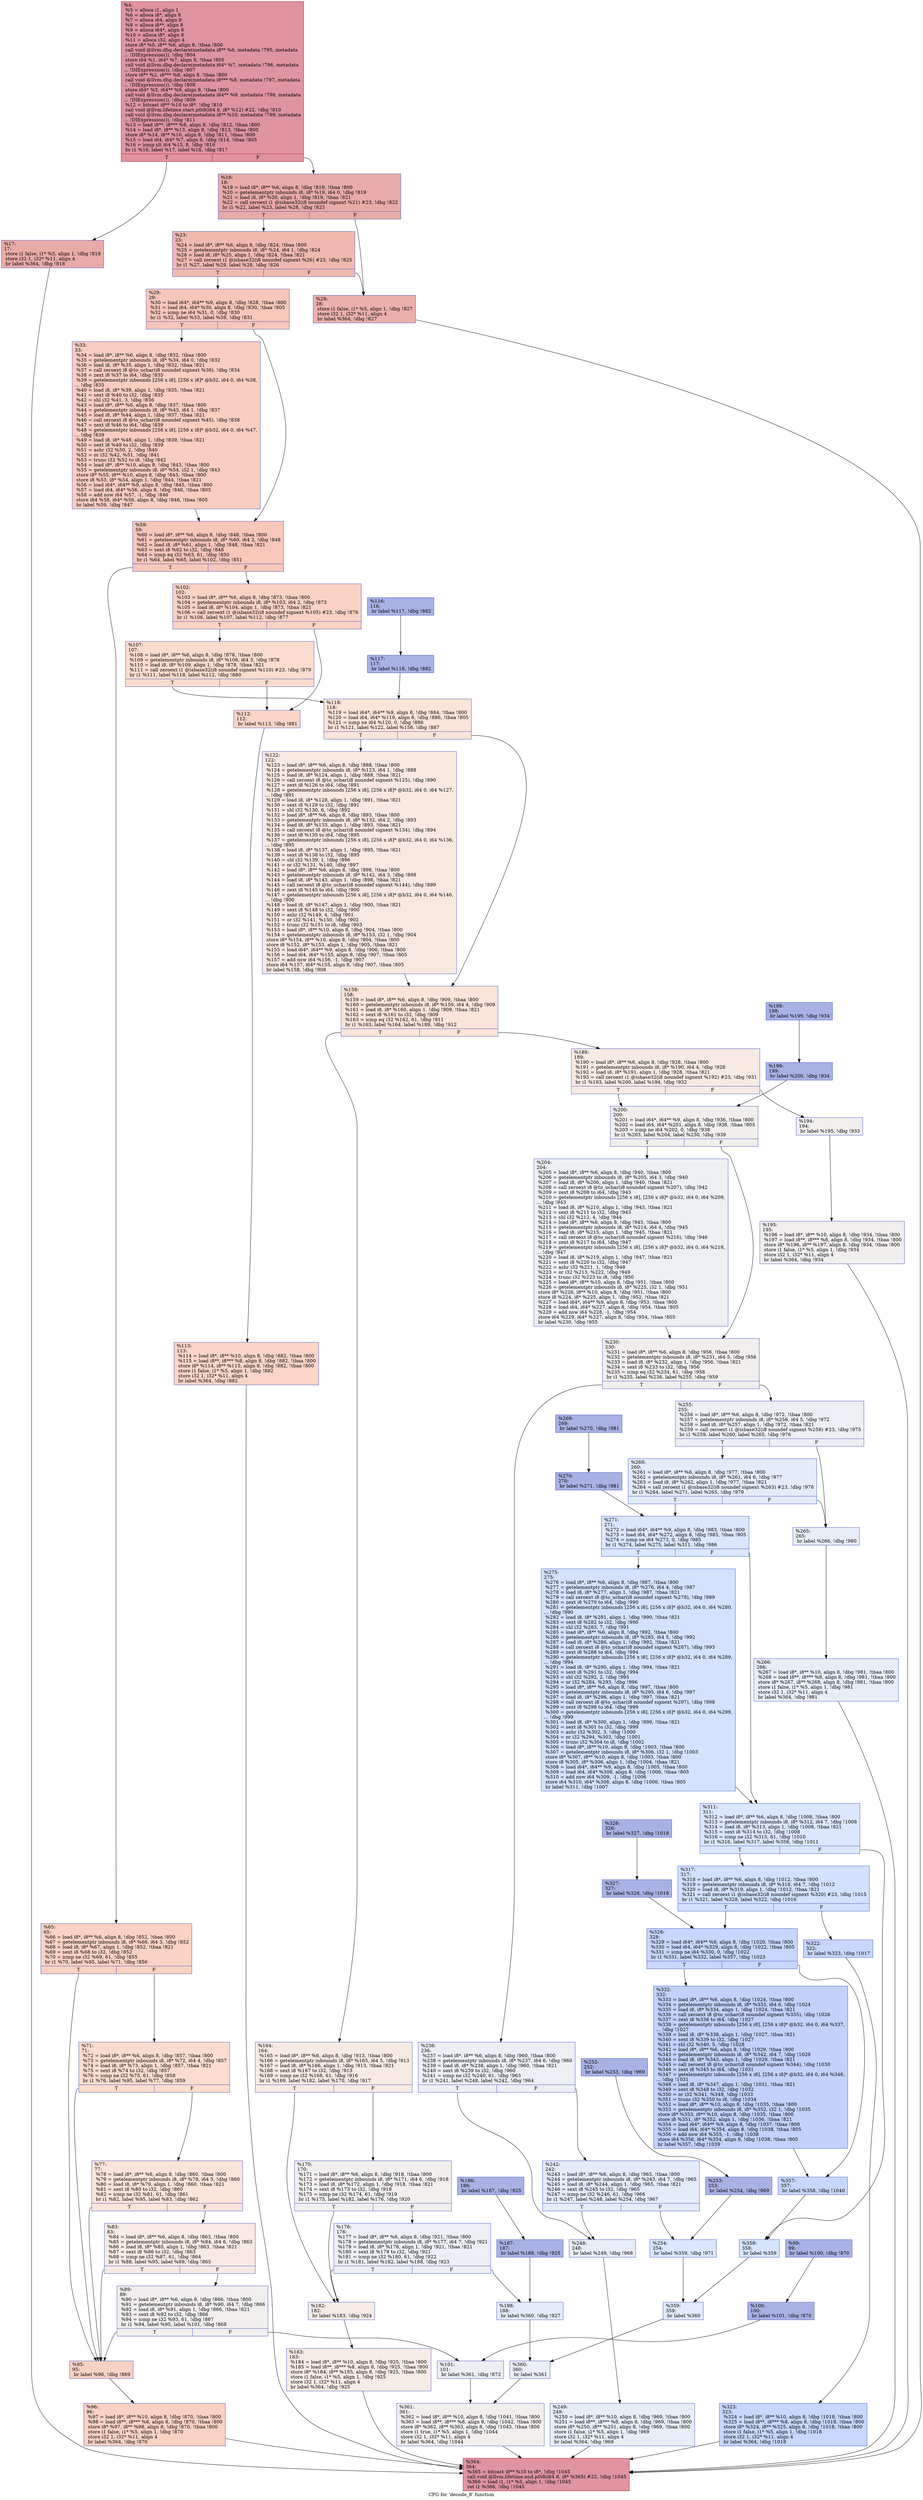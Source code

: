 digraph "CFG for 'decode_8' function" {
	label="CFG for 'decode_8' function";

	Node0xe584f0 [shape=record,color="#b70d28ff", style=filled, fillcolor="#b70d2870",label="{%4:\l  %5 = alloca i1, align 1\l  %6 = alloca i8*, align 8\l  %7 = alloca i64, align 8\l  %8 = alloca i8**, align 8\l  %9 = alloca i64*, align 8\l  %10 = alloca i8*, align 8\l  %11 = alloca i32, align 4\l  store i8* %0, i8** %6, align 8, !tbaa !800\l  call void @llvm.dbg.declare(metadata i8** %6, metadata !795, metadata\l... !DIExpression()), !dbg !804\l  store i64 %1, i64* %7, align 8, !tbaa !805\l  call void @llvm.dbg.declare(metadata i64* %7, metadata !796, metadata\l... !DIExpression()), !dbg !807\l  store i8** %2, i8*** %8, align 8, !tbaa !800\l  call void @llvm.dbg.declare(metadata i8*** %8, metadata !797, metadata\l... !DIExpression()), !dbg !808\l  store i64* %3, i64** %9, align 8, !tbaa !800\l  call void @llvm.dbg.declare(metadata i64** %9, metadata !798, metadata\l... !DIExpression()), !dbg !809\l  %12 = bitcast i8** %10 to i8*, !dbg !810\l  call void @llvm.lifetime.start.p0i8(i64 8, i8* %12) #22, !dbg !810\l  call void @llvm.dbg.declare(metadata i8** %10, metadata !799, metadata\l... !DIExpression()), !dbg !811\l  %13 = load i8**, i8*** %8, align 8, !dbg !812, !tbaa !800\l  %14 = load i8*, i8** %13, align 8, !dbg !813, !tbaa !800\l  store i8* %14, i8** %10, align 8, !dbg !811, !tbaa !800\l  %15 = load i64, i64* %7, align 8, !dbg !814, !tbaa !805\l  %16 = icmp slt i64 %15, 8, !dbg !816\l  br i1 %16, label %17, label %18, !dbg !817\l|{<s0>T|<s1>F}}"];
	Node0xe584f0:s0 -> Node0xe58910;
	Node0xe584f0:s1 -> Node0xe58960;
	Node0xe58910 [shape=record,color="#3d50c3ff", style=filled, fillcolor="#cc403a70",label="{%17:\l17:                                               \l  store i1 false, i1* %5, align 1, !dbg !818\l  store i32 1, i32* %11, align 4\l  br label %364, !dbg !818\l}"];
	Node0xe58910 -> Node0xe59ef0;
	Node0xe58960 [shape=record,color="#3d50c3ff", style=filled, fillcolor="#cc403a70",label="{%18:\l18:                                               \l  %19 = load i8*, i8** %6, align 8, !dbg !819, !tbaa !800\l  %20 = getelementptr inbounds i8, i8* %19, i64 0, !dbg !819\l  %21 = load i8, i8* %20, align 1, !dbg !819, !tbaa !821\l  %22 = call zeroext i1 @isbase32(i8 noundef signext %21) #23, !dbg !822\l  br i1 %22, label %23, label %28, !dbg !823\l|{<s0>T|<s1>F}}"];
	Node0xe58960:s0 -> Node0xe589b0;
	Node0xe58960:s1 -> Node0xe58a00;
	Node0xe589b0 [shape=record,color="#3d50c3ff", style=filled, fillcolor="#de614d70",label="{%23:\l23:                                               \l  %24 = load i8*, i8** %6, align 8, !dbg !824, !tbaa !800\l  %25 = getelementptr inbounds i8, i8* %24, i64 1, !dbg !824\l  %26 = load i8, i8* %25, align 1, !dbg !824, !tbaa !821\l  %27 = call zeroext i1 @isbase32(i8 noundef signext %26) #23, !dbg !825\l  br i1 %27, label %29, label %28, !dbg !826\l|{<s0>T|<s1>F}}"];
	Node0xe589b0:s0 -> Node0xe58a50;
	Node0xe589b0:s1 -> Node0xe58a00;
	Node0xe58a00 [shape=record,color="#3d50c3ff", style=filled, fillcolor="#d24b4070",label="{%28:\l28:                                               \l  store i1 false, i1* %5, align 1, !dbg !827\l  store i32 1, i32* %11, align 4\l  br label %364, !dbg !827\l}"];
	Node0xe58a00 -> Node0xe59ef0;
	Node0xe58a50 [shape=record,color="#3d50c3ff", style=filled, fillcolor="#ec7f6370",label="{%29:\l29:                                               \l  %30 = load i64*, i64** %9, align 8, !dbg !828, !tbaa !800\l  %31 = load i64, i64* %30, align 8, !dbg !830, !tbaa !805\l  %32 = icmp ne i64 %31, 0, !dbg !830\l  br i1 %32, label %33, label %59, !dbg !831\l|{<s0>T|<s1>F}}"];
	Node0xe58a50:s0 -> Node0xe58aa0;
	Node0xe58a50:s1 -> Node0xe58af0;
	Node0xe58aa0 [shape=record,color="#3d50c3ff", style=filled, fillcolor="#f2907270",label="{%33:\l33:                                               \l  %34 = load i8*, i8** %6, align 8, !dbg !832, !tbaa !800\l  %35 = getelementptr inbounds i8, i8* %34, i64 0, !dbg !832\l  %36 = load i8, i8* %35, align 1, !dbg !832, !tbaa !821\l  %37 = call zeroext i8 @to_uchar(i8 noundef signext %36), !dbg !834\l  %38 = zext i8 %37 to i64, !dbg !835\l  %39 = getelementptr inbounds [256 x i8], [256 x i8]* @b32, i64 0, i64 %38,\l... !dbg !835\l  %40 = load i8, i8* %39, align 1, !dbg !835, !tbaa !821\l  %41 = sext i8 %40 to i32, !dbg !835\l  %42 = shl i32 %41, 3, !dbg !836\l  %43 = load i8*, i8** %6, align 8, !dbg !837, !tbaa !800\l  %44 = getelementptr inbounds i8, i8* %43, i64 1, !dbg !837\l  %45 = load i8, i8* %44, align 1, !dbg !837, !tbaa !821\l  %46 = call zeroext i8 @to_uchar(i8 noundef signext %45), !dbg !838\l  %47 = zext i8 %46 to i64, !dbg !839\l  %48 = getelementptr inbounds [256 x i8], [256 x i8]* @b32, i64 0, i64 %47,\l... !dbg !839\l  %49 = load i8, i8* %48, align 1, !dbg !839, !tbaa !821\l  %50 = sext i8 %49 to i32, !dbg !839\l  %51 = ashr i32 %50, 2, !dbg !840\l  %52 = or i32 %42, %51, !dbg !841\l  %53 = trunc i32 %52 to i8, !dbg !842\l  %54 = load i8*, i8** %10, align 8, !dbg !843, !tbaa !800\l  %55 = getelementptr inbounds i8, i8* %54, i32 1, !dbg !843\l  store i8* %55, i8** %10, align 8, !dbg !843, !tbaa !800\l  store i8 %53, i8* %54, align 1, !dbg !844, !tbaa !821\l  %56 = load i64*, i64** %9, align 8, !dbg !845, !tbaa !800\l  %57 = load i64, i64* %56, align 8, !dbg !846, !tbaa !805\l  %58 = add nsw i64 %57, -1, !dbg !846\l  store i64 %58, i64* %56, align 8, !dbg !846, !tbaa !805\l  br label %59, !dbg !847\l}"];
	Node0xe58aa0 -> Node0xe58af0;
	Node0xe58af0 [shape=record,color="#3d50c3ff", style=filled, fillcolor="#ec7f6370",label="{%59:\l59:                                               \l  %60 = load i8*, i8** %6, align 8, !dbg !848, !tbaa !800\l  %61 = getelementptr inbounds i8, i8* %60, i64 2, !dbg !848\l  %62 = load i8, i8* %61, align 1, !dbg !848, !tbaa !821\l  %63 = sext i8 %62 to i32, !dbg !848\l  %64 = icmp eq i32 %63, 61, !dbg !850\l  br i1 %64, label %65, label %102, !dbg !851\l|{<s0>T|<s1>F}}"];
	Node0xe58af0:s0 -> Node0xe58b40;
	Node0xe58af0:s1 -> Node0xe58e60;
	Node0xe58b40 [shape=record,color="#3d50c3ff", style=filled, fillcolor="#f4987a70",label="{%65:\l65:                                               \l  %66 = load i8*, i8** %6, align 8, !dbg !852, !tbaa !800\l  %67 = getelementptr inbounds i8, i8* %66, i64 3, !dbg !852\l  %68 = load i8, i8* %67, align 1, !dbg !852, !tbaa !821\l  %69 = sext i8 %68 to i32, !dbg !852\l  %70 = icmp ne i32 %69, 61, !dbg !855\l  br i1 %70, label %95, label %71, !dbg !856\l|{<s0>T|<s1>F}}"];
	Node0xe58b40:s0 -> Node0xe58cd0;
	Node0xe58b40:s1 -> Node0xe58b90;
	Node0xe58b90 [shape=record,color="#3d50c3ff", style=filled, fillcolor="#f7af9170",label="{%71:\l71:                                               \l  %72 = load i8*, i8** %6, align 8, !dbg !857, !tbaa !800\l  %73 = getelementptr inbounds i8, i8* %72, i64 4, !dbg !857\l  %74 = load i8, i8* %73, align 1, !dbg !857, !tbaa !821\l  %75 = sext i8 %74 to i32, !dbg !857\l  %76 = icmp ne i32 %75, 61, !dbg !858\l  br i1 %76, label %95, label %77, !dbg !859\l|{<s0>T|<s1>F}}"];
	Node0xe58b90:s0 -> Node0xe58cd0;
	Node0xe58b90:s1 -> Node0xe58be0;
	Node0xe58be0 [shape=record,color="#3d50c3ff", style=filled, fillcolor="#f5c1a970",label="{%77:\l77:                                               \l  %78 = load i8*, i8** %6, align 8, !dbg !860, !tbaa !800\l  %79 = getelementptr inbounds i8, i8* %78, i64 5, !dbg !860\l  %80 = load i8, i8* %79, align 1, !dbg !860, !tbaa !821\l  %81 = sext i8 %80 to i32, !dbg !860\l  %82 = icmp ne i32 %81, 61, !dbg !861\l  br i1 %82, label %95, label %83, !dbg !862\l|{<s0>T|<s1>F}}"];
	Node0xe58be0:s0 -> Node0xe58cd0;
	Node0xe58be0:s1 -> Node0xe58c30;
	Node0xe58c30 [shape=record,color="#3d50c3ff", style=filled, fillcolor="#eed0c070",label="{%83:\l83:                                               \l  %84 = load i8*, i8** %6, align 8, !dbg !863, !tbaa !800\l  %85 = getelementptr inbounds i8, i8* %84, i64 6, !dbg !863\l  %86 = load i8, i8* %85, align 1, !dbg !863, !tbaa !821\l  %87 = sext i8 %86 to i32, !dbg !863\l  %88 = icmp ne i32 %87, 61, !dbg !864\l  br i1 %88, label %95, label %89, !dbg !865\l|{<s0>T|<s1>F}}"];
	Node0xe58c30:s0 -> Node0xe58cd0;
	Node0xe58c30:s1 -> Node0xe58c80;
	Node0xe58c80 [shape=record,color="#3d50c3ff", style=filled, fillcolor="#e0dbd870",label="{%89:\l89:                                               \l  %90 = load i8*, i8** %6, align 8, !dbg !866, !tbaa !800\l  %91 = getelementptr inbounds i8, i8* %90, i64 7, !dbg !866\l  %92 = load i8, i8* %91, align 1, !dbg !866, !tbaa !821\l  %93 = sext i8 %92 to i32, !dbg !866\l  %94 = icmp ne i32 %93, 61, !dbg !867\l  br i1 %94, label %95, label %101, !dbg !868\l|{<s0>T|<s1>F}}"];
	Node0xe58c80:s0 -> Node0xe58cd0;
	Node0xe58c80:s1 -> Node0xe58e10;
	Node0xe58cd0 [shape=record,color="#3d50c3ff", style=filled, fillcolor="#f4987a70",label="{%95:\l95:                                               \l  br label %96, !dbg !869\l}"];
	Node0xe58cd0 -> Node0xe58d20;
	Node0xe58d20 [shape=record,color="#3d50c3ff", style=filled, fillcolor="#f4987a70",label="{%96:\l96:                                               \l  %97 = load i8*, i8** %10, align 8, !dbg !870, !tbaa !800\l  %98 = load i8**, i8*** %8, align 8, !dbg !870, !tbaa !800\l  store i8* %97, i8** %98, align 8, !dbg !870, !tbaa !800\l  store i1 false, i1* %5, align 1, !dbg !870\l  store i32 1, i32* %11, align 4\l  br label %364, !dbg !870\l}"];
	Node0xe58d20 -> Node0xe59ef0;
	Node0xe58d70 [shape=record,color="#3d50c3ff", style=filled, fillcolor="#3d50c370",label="{%99:\l99:                                               \l  br label %100, !dbg !870\l}"];
	Node0xe58d70 -> Node0xe58dc0;
	Node0xe58dc0 [shape=record,color="#3d50c3ff", style=filled, fillcolor="#3d50c370",label="{%100:\l100:                                              \l  br label %101, !dbg !870\l}"];
	Node0xe58dc0 -> Node0xe58e10;
	Node0xe58e10 [shape=record,color="#3d50c3ff", style=filled, fillcolor="#d4dbe670",label="{%101:\l101:                                              \l  br label %361, !dbg !872\l}"];
	Node0xe58e10 -> Node0xe59ea0;
	Node0xe58e60 [shape=record,color="#3d50c3ff", style=filled, fillcolor="#f4987a70",label="{%102:\l102:                                              \l  %103 = load i8*, i8** %6, align 8, !dbg !873, !tbaa !800\l  %104 = getelementptr inbounds i8, i8* %103, i64 2, !dbg !873\l  %105 = load i8, i8* %104, align 1, !dbg !873, !tbaa !821\l  %106 = call zeroext i1 @isbase32(i8 noundef signext %105) #23, !dbg !876\l  br i1 %106, label %107, label %112, !dbg !877\l|{<s0>T|<s1>F}}"];
	Node0xe58e60:s0 -> Node0xe58eb0;
	Node0xe58e60:s1 -> Node0xe58f00;
	Node0xe58eb0 [shape=record,color="#3d50c3ff", style=filled, fillcolor="#f7af9170",label="{%107:\l107:                                              \l  %108 = load i8*, i8** %6, align 8, !dbg !878, !tbaa !800\l  %109 = getelementptr inbounds i8, i8* %108, i64 3, !dbg !878\l  %110 = load i8, i8* %109, align 1, !dbg !878, !tbaa !821\l  %111 = call zeroext i1 @isbase32(i8 noundef signext %110) #23, !dbg !879\l  br i1 %111, label %118, label %112, !dbg !880\l|{<s0>T|<s1>F}}"];
	Node0xe58eb0:s0 -> Node0xe59040;
	Node0xe58eb0:s1 -> Node0xe58f00;
	Node0xe58f00 [shape=record,color="#3d50c3ff", style=filled, fillcolor="#f5a08170",label="{%112:\l112:                                              \l  br label %113, !dbg !881\l}"];
	Node0xe58f00 -> Node0xe58f50;
	Node0xe58f50 [shape=record,color="#3d50c3ff", style=filled, fillcolor="#f5a08170",label="{%113:\l113:                                              \l  %114 = load i8*, i8** %10, align 8, !dbg !882, !tbaa !800\l  %115 = load i8**, i8*** %8, align 8, !dbg !882, !tbaa !800\l  store i8* %114, i8** %115, align 8, !dbg !882, !tbaa !800\l  store i1 false, i1* %5, align 1, !dbg !882\l  store i32 1, i32* %11, align 4\l  br label %364, !dbg !882\l}"];
	Node0xe58f50 -> Node0xe59ef0;
	Node0xe58fa0 [shape=record,color="#3d50c3ff", style=filled, fillcolor="#3d50c370",label="{%116:\l116:                                              \l  br label %117, !dbg !882\l}"];
	Node0xe58fa0 -> Node0xe58ff0;
	Node0xe58ff0 [shape=record,color="#3d50c3ff", style=filled, fillcolor="#3d50c370",label="{%117:\l117:                                              \l  br label %118, !dbg !882\l}"];
	Node0xe58ff0 -> Node0xe59040;
	Node0xe59040 [shape=record,color="#3d50c3ff", style=filled, fillcolor="#f5c1a970",label="{%118:\l118:                                              \l  %119 = load i64*, i64** %9, align 8, !dbg !884, !tbaa !800\l  %120 = load i64, i64* %119, align 8, !dbg !886, !tbaa !805\l  %121 = icmp ne i64 %120, 0, !dbg !886\l  br i1 %121, label %122, label %158, !dbg !887\l|{<s0>T|<s1>F}}"];
	Node0xe59040:s0 -> Node0xe59090;
	Node0xe59040:s1 -> Node0xe590e0;
	Node0xe59090 [shape=record,color="#3d50c3ff", style=filled, fillcolor="#f1ccb870",label="{%122:\l122:                                              \l  %123 = load i8*, i8** %6, align 8, !dbg !888, !tbaa !800\l  %124 = getelementptr inbounds i8, i8* %123, i64 1, !dbg !888\l  %125 = load i8, i8* %124, align 1, !dbg !888, !tbaa !821\l  %126 = call zeroext i8 @to_uchar(i8 noundef signext %125), !dbg !890\l  %127 = zext i8 %126 to i64, !dbg !891\l  %128 = getelementptr inbounds [256 x i8], [256 x i8]* @b32, i64 0, i64 %127,\l... !dbg !891\l  %129 = load i8, i8* %128, align 1, !dbg !891, !tbaa !821\l  %130 = sext i8 %129 to i32, !dbg !891\l  %131 = shl i32 %130, 6, !dbg !892\l  %132 = load i8*, i8** %6, align 8, !dbg !893, !tbaa !800\l  %133 = getelementptr inbounds i8, i8* %132, i64 2, !dbg !893\l  %134 = load i8, i8* %133, align 1, !dbg !893, !tbaa !821\l  %135 = call zeroext i8 @to_uchar(i8 noundef signext %134), !dbg !894\l  %136 = zext i8 %135 to i64, !dbg !895\l  %137 = getelementptr inbounds [256 x i8], [256 x i8]* @b32, i64 0, i64 %136,\l... !dbg !895\l  %138 = load i8, i8* %137, align 1, !dbg !895, !tbaa !821\l  %139 = sext i8 %138 to i32, !dbg !895\l  %140 = shl i32 %139, 1, !dbg !896\l  %141 = or i32 %131, %140, !dbg !897\l  %142 = load i8*, i8** %6, align 8, !dbg !898, !tbaa !800\l  %143 = getelementptr inbounds i8, i8* %142, i64 3, !dbg !898\l  %144 = load i8, i8* %143, align 1, !dbg !898, !tbaa !821\l  %145 = call zeroext i8 @to_uchar(i8 noundef signext %144), !dbg !899\l  %146 = zext i8 %145 to i64, !dbg !900\l  %147 = getelementptr inbounds [256 x i8], [256 x i8]* @b32, i64 0, i64 %146,\l... !dbg !900\l  %148 = load i8, i8* %147, align 1, !dbg !900, !tbaa !821\l  %149 = sext i8 %148 to i32, !dbg !900\l  %150 = ashr i32 %149, 4, !dbg !901\l  %151 = or i32 %141, %150, !dbg !902\l  %152 = trunc i32 %151 to i8, !dbg !903\l  %153 = load i8*, i8** %10, align 8, !dbg !904, !tbaa !800\l  %154 = getelementptr inbounds i8, i8* %153, i32 1, !dbg !904\l  store i8* %154, i8** %10, align 8, !dbg !904, !tbaa !800\l  store i8 %152, i8* %153, align 1, !dbg !905, !tbaa !821\l  %155 = load i64*, i64** %9, align 8, !dbg !906, !tbaa !800\l  %156 = load i64, i64* %155, align 8, !dbg !907, !tbaa !805\l  %157 = add nsw i64 %156, -1, !dbg !907\l  store i64 %157, i64* %155, align 8, !dbg !907, !tbaa !805\l  br label %158, !dbg !908\l}"];
	Node0xe59090 -> Node0xe590e0;
	Node0xe590e0 [shape=record,color="#3d50c3ff", style=filled, fillcolor="#f5c1a970",label="{%158:\l158:                                              \l  %159 = load i8*, i8** %6, align 8, !dbg !909, !tbaa !800\l  %160 = getelementptr inbounds i8, i8* %159, i64 4, !dbg !909\l  %161 = load i8, i8* %160, align 1, !dbg !909, !tbaa !821\l  %162 = sext i8 %161 to i32, !dbg !909\l  %163 = icmp eq i32 %162, 61, !dbg !911\l  br i1 %163, label %164, label %189, !dbg !912\l|{<s0>T|<s1>F}}"];
	Node0xe590e0:s0 -> Node0xe59130;
	Node0xe590e0:s1 -> Node0xe593b0;
	Node0xe59130 [shape=record,color="#3d50c3ff", style=filled, fillcolor="#eed0c070",label="{%164:\l164:                                              \l  %165 = load i8*, i8** %6, align 8, !dbg !913, !tbaa !800\l  %166 = getelementptr inbounds i8, i8* %165, i64 5, !dbg !913\l  %167 = load i8, i8* %166, align 1, !dbg !913, !tbaa !821\l  %168 = sext i8 %167 to i32, !dbg !913\l  %169 = icmp ne i32 %168, 61, !dbg !916\l  br i1 %169, label %182, label %170, !dbg !917\l|{<s0>T|<s1>F}}"];
	Node0xe59130:s0 -> Node0xe59220;
	Node0xe59130:s1 -> Node0xe59180;
	Node0xe59180 [shape=record,color="#3d50c3ff", style=filled, fillcolor="#e0dbd870",label="{%170:\l170:                                              \l  %171 = load i8*, i8** %6, align 8, !dbg !918, !tbaa !800\l  %172 = getelementptr inbounds i8, i8* %171, i64 6, !dbg !918\l  %173 = load i8, i8* %172, align 1, !dbg !918, !tbaa !821\l  %174 = sext i8 %173 to i32, !dbg !918\l  %175 = icmp ne i32 %174, 61, !dbg !919\l  br i1 %175, label %182, label %176, !dbg !920\l|{<s0>T|<s1>F}}"];
	Node0xe59180:s0 -> Node0xe59220;
	Node0xe59180:s1 -> Node0xe591d0;
	Node0xe591d0 [shape=record,color="#3d50c3ff", style=filled, fillcolor="#d4dbe670",label="{%176:\l176:                                              \l  %177 = load i8*, i8** %6, align 8, !dbg !921, !tbaa !800\l  %178 = getelementptr inbounds i8, i8* %177, i64 7, !dbg !921\l  %179 = load i8, i8* %178, align 1, !dbg !921, !tbaa !821\l  %180 = sext i8 %179 to i32, !dbg !921\l  %181 = icmp ne i32 %180, 61, !dbg !922\l  br i1 %181, label %182, label %188, !dbg !923\l|{<s0>T|<s1>F}}"];
	Node0xe591d0:s0 -> Node0xe59220;
	Node0xe591d0:s1 -> Node0xe59360;
	Node0xe59220 [shape=record,color="#3d50c3ff", style=filled, fillcolor="#ecd3c570",label="{%182:\l182:                                              \l  br label %183, !dbg !924\l}"];
	Node0xe59220 -> Node0xe59270;
	Node0xe59270 [shape=record,color="#3d50c3ff", style=filled, fillcolor="#ecd3c570",label="{%183:\l183:                                              \l  %184 = load i8*, i8** %10, align 8, !dbg !925, !tbaa !800\l  %185 = load i8**, i8*** %8, align 8, !dbg !925, !tbaa !800\l  store i8* %184, i8** %185, align 8, !dbg !925, !tbaa !800\l  store i1 false, i1* %5, align 1, !dbg !925\l  store i32 1, i32* %11, align 4\l  br label %364, !dbg !925\l}"];
	Node0xe59270 -> Node0xe59ef0;
	Node0xe592c0 [shape=record,color="#3d50c3ff", style=filled, fillcolor="#3d50c370",label="{%186:\l186:                                              \l  br label %187, !dbg !925\l}"];
	Node0xe592c0 -> Node0xe59310;
	Node0xe59310 [shape=record,color="#3d50c3ff", style=filled, fillcolor="#3d50c370",label="{%187:\l187:                                              \l  br label %188, !dbg !925\l}"];
	Node0xe59310 -> Node0xe59360;
	Node0xe59360 [shape=record,color="#3d50c3ff", style=filled, fillcolor="#c1d4f470",label="{%188:\l188:                                              \l  br label %360, !dbg !927\l}"];
	Node0xe59360 -> Node0xe59e50;
	Node0xe593b0 [shape=record,color="#3d50c3ff", style=filled, fillcolor="#eed0c070",label="{%189:\l189:                                              \l  %190 = load i8*, i8** %6, align 8, !dbg !928, !tbaa !800\l  %191 = getelementptr inbounds i8, i8* %190, i64 4, !dbg !928\l  %192 = load i8, i8* %191, align 1, !dbg !928, !tbaa !821\l  %193 = call zeroext i1 @isbase32(i8 noundef signext %192) #23, !dbg !931\l  br i1 %193, label %200, label %194, !dbg !932\l|{<s0>T|<s1>F}}"];
	Node0xe593b0:s0 -> Node0xe59540;
	Node0xe593b0:s1 -> Node0xe59400;
	Node0xe59400 [shape=record,color="#3d50c3ff", style=filled, fillcolor="#e0dbd870",label="{%194:\l194:                                              \l  br label %195, !dbg !933\l}"];
	Node0xe59400 -> Node0xe59450;
	Node0xe59450 [shape=record,color="#3d50c3ff", style=filled, fillcolor="#e0dbd870",label="{%195:\l195:                                              \l  %196 = load i8*, i8** %10, align 8, !dbg !934, !tbaa !800\l  %197 = load i8**, i8*** %8, align 8, !dbg !934, !tbaa !800\l  store i8* %196, i8** %197, align 8, !dbg !934, !tbaa !800\l  store i1 false, i1* %5, align 1, !dbg !934\l  store i32 1, i32* %11, align 4\l  br label %364, !dbg !934\l}"];
	Node0xe59450 -> Node0xe59ef0;
	Node0xe594a0 [shape=record,color="#3d50c3ff", style=filled, fillcolor="#3d50c370",label="{%198:\l198:                                              \l  br label %199, !dbg !934\l}"];
	Node0xe594a0 -> Node0xe594f0;
	Node0xe594f0 [shape=record,color="#3d50c3ff", style=filled, fillcolor="#3d50c370",label="{%199:\l199:                                              \l  br label %200, !dbg !934\l}"];
	Node0xe594f0 -> Node0xe59540;
	Node0xe59540 [shape=record,color="#3d50c3ff", style=filled, fillcolor="#e0dbd870",label="{%200:\l200:                                              \l  %201 = load i64*, i64** %9, align 8, !dbg !936, !tbaa !800\l  %202 = load i64, i64* %201, align 8, !dbg !938, !tbaa !805\l  %203 = icmp ne i64 %202, 0, !dbg !938\l  br i1 %203, label %204, label %230, !dbg !939\l|{<s0>T|<s1>F}}"];
	Node0xe59540:s0 -> Node0xe59590;
	Node0xe59540:s1 -> Node0xe595e0;
	Node0xe59590 [shape=record,color="#3d50c3ff", style=filled, fillcolor="#d6dce470",label="{%204:\l204:                                              \l  %205 = load i8*, i8** %6, align 8, !dbg !940, !tbaa !800\l  %206 = getelementptr inbounds i8, i8* %205, i64 3, !dbg !940\l  %207 = load i8, i8* %206, align 1, !dbg !940, !tbaa !821\l  %208 = call zeroext i8 @to_uchar(i8 noundef signext %207), !dbg !942\l  %209 = zext i8 %208 to i64, !dbg !943\l  %210 = getelementptr inbounds [256 x i8], [256 x i8]* @b32, i64 0, i64 %209,\l... !dbg !943\l  %211 = load i8, i8* %210, align 1, !dbg !943, !tbaa !821\l  %212 = sext i8 %211 to i32, !dbg !943\l  %213 = shl i32 %212, 4, !dbg !944\l  %214 = load i8*, i8** %6, align 8, !dbg !945, !tbaa !800\l  %215 = getelementptr inbounds i8, i8* %214, i64 4, !dbg !945\l  %216 = load i8, i8* %215, align 1, !dbg !945, !tbaa !821\l  %217 = call zeroext i8 @to_uchar(i8 noundef signext %216), !dbg !946\l  %218 = zext i8 %217 to i64, !dbg !947\l  %219 = getelementptr inbounds [256 x i8], [256 x i8]* @b32, i64 0, i64 %218,\l... !dbg !947\l  %220 = load i8, i8* %219, align 1, !dbg !947, !tbaa !821\l  %221 = sext i8 %220 to i32, !dbg !947\l  %222 = ashr i32 %221, 1, !dbg !948\l  %223 = or i32 %213, %222, !dbg !949\l  %224 = trunc i32 %223 to i8, !dbg !950\l  %225 = load i8*, i8** %10, align 8, !dbg !951, !tbaa !800\l  %226 = getelementptr inbounds i8, i8* %225, i32 1, !dbg !951\l  store i8* %226, i8** %10, align 8, !dbg !951, !tbaa !800\l  store i8 %224, i8* %225, align 1, !dbg !952, !tbaa !821\l  %227 = load i64*, i64** %9, align 8, !dbg !953, !tbaa !800\l  %228 = load i64, i64* %227, align 8, !dbg !954, !tbaa !805\l  %229 = add nsw i64 %228, -1, !dbg !954\l  store i64 %229, i64* %227, align 8, !dbg !954, !tbaa !805\l  br label %230, !dbg !955\l}"];
	Node0xe59590 -> Node0xe595e0;
	Node0xe595e0 [shape=record,color="#3d50c3ff", style=filled, fillcolor="#e0dbd870",label="{%230:\l230:                                              \l  %231 = load i8*, i8** %6, align 8, !dbg !956, !tbaa !800\l  %232 = getelementptr inbounds i8, i8* %231, i64 5, !dbg !956\l  %233 = load i8, i8* %232, align 1, !dbg !956, !tbaa !821\l  %234 = sext i8 %233 to i32, !dbg !956\l  %235 = icmp eq i32 %234, 61, !dbg !958\l  br i1 %235, label %236, label %255, !dbg !959\l|{<s0>T|<s1>F}}"];
	Node0xe595e0:s0 -> Node0xe59630;
	Node0xe595e0:s1 -> Node0xe59860;
	Node0xe59630 [shape=record,color="#3d50c3ff", style=filled, fillcolor="#d4dbe670",label="{%236:\l236:                                              \l  %237 = load i8*, i8** %6, align 8, !dbg !960, !tbaa !800\l  %238 = getelementptr inbounds i8, i8* %237, i64 6, !dbg !960\l  %239 = load i8, i8* %238, align 1, !dbg !960, !tbaa !821\l  %240 = sext i8 %239 to i32, !dbg !960\l  %241 = icmp ne i32 %240, 61, !dbg !963\l  br i1 %241, label %248, label %242, !dbg !964\l|{<s0>T|<s1>F}}"];
	Node0xe59630:s0 -> Node0xe596d0;
	Node0xe59630:s1 -> Node0xe59680;
	Node0xe59680 [shape=record,color="#3d50c3ff", style=filled, fillcolor="#c1d4f470",label="{%242:\l242:                                              \l  %243 = load i8*, i8** %6, align 8, !dbg !965, !tbaa !800\l  %244 = getelementptr inbounds i8, i8* %243, i64 7, !dbg !965\l  %245 = load i8, i8* %244, align 1, !dbg !965, !tbaa !821\l  %246 = sext i8 %245 to i32, !dbg !965\l  %247 = icmp ne i32 %246, 61, !dbg !966\l  br i1 %247, label %248, label %254, !dbg !967\l|{<s0>T|<s1>F}}"];
	Node0xe59680:s0 -> Node0xe596d0;
	Node0xe59680:s1 -> Node0xe59810;
	Node0xe596d0 [shape=record,color="#3d50c3ff", style=filled, fillcolor="#cbd8ee70",label="{%248:\l248:                                              \l  br label %249, !dbg !968\l}"];
	Node0xe596d0 -> Node0xe59720;
	Node0xe59720 [shape=record,color="#3d50c3ff", style=filled, fillcolor="#cbd8ee70",label="{%249:\l249:                                              \l  %250 = load i8*, i8** %10, align 8, !dbg !969, !tbaa !800\l  %251 = load i8**, i8*** %8, align 8, !dbg !969, !tbaa !800\l  store i8* %250, i8** %251, align 8, !dbg !969, !tbaa !800\l  store i1 false, i1* %5, align 1, !dbg !969\l  store i32 1, i32* %11, align 4\l  br label %364, !dbg !969\l}"];
	Node0xe59720 -> Node0xe59ef0;
	Node0xe59770 [shape=record,color="#3d50c3ff", style=filled, fillcolor="#3d50c370",label="{%252:\l252:                                              \l  br label %253, !dbg !969\l}"];
	Node0xe59770 -> Node0xe597c0;
	Node0xe597c0 [shape=record,color="#3d50c3ff", style=filled, fillcolor="#3d50c370",label="{%253:\l253:                                              \l  br label %254, !dbg !969\l}"];
	Node0xe597c0 -> Node0xe59810;
	Node0xe59810 [shape=record,color="#3d50c3ff", style=filled, fillcolor="#aec9fc70",label="{%254:\l254:                                              \l  br label %359, !dbg !971\l}"];
	Node0xe59810 -> Node0xe59e00;
	Node0xe59860 [shape=record,color="#3d50c3ff", style=filled, fillcolor="#d4dbe670",label="{%255:\l255:                                              \l  %256 = load i8*, i8** %6, align 8, !dbg !972, !tbaa !800\l  %257 = getelementptr inbounds i8, i8* %256, i64 5, !dbg !972\l  %258 = load i8, i8* %257, align 1, !dbg !972, !tbaa !821\l  %259 = call zeroext i1 @isbase32(i8 noundef signext %258) #23, !dbg !975\l  br i1 %259, label %260, label %265, !dbg !976\l|{<s0>T|<s1>F}}"];
	Node0xe59860:s0 -> Node0xe598b0;
	Node0xe59860:s1 -> Node0xe59900;
	Node0xe598b0 [shape=record,color="#3d50c3ff", style=filled, fillcolor="#c1d4f470",label="{%260:\l260:                                              \l  %261 = load i8*, i8** %6, align 8, !dbg !977, !tbaa !800\l  %262 = getelementptr inbounds i8, i8* %261, i64 6, !dbg !977\l  %263 = load i8, i8* %262, align 1, !dbg !977, !tbaa !821\l  %264 = call zeroext i1 @isbase32(i8 noundef signext %263) #23, !dbg !978\l  br i1 %264, label %271, label %265, !dbg !979\l|{<s0>T|<s1>F}}"];
	Node0xe598b0:s0 -> Node0xe59a40;
	Node0xe598b0:s1 -> Node0xe59900;
	Node0xe59900 [shape=record,color="#3d50c3ff", style=filled, fillcolor="#cbd8ee70",label="{%265:\l265:                                              \l  br label %266, !dbg !980\l}"];
	Node0xe59900 -> Node0xe59950;
	Node0xe59950 [shape=record,color="#3d50c3ff", style=filled, fillcolor="#cbd8ee70",label="{%266:\l266:                                              \l  %267 = load i8*, i8** %10, align 8, !dbg !981, !tbaa !800\l  %268 = load i8**, i8*** %8, align 8, !dbg !981, !tbaa !800\l  store i8* %267, i8** %268, align 8, !dbg !981, !tbaa !800\l  store i1 false, i1* %5, align 1, !dbg !981\l  store i32 1, i32* %11, align 4\l  br label %364, !dbg !981\l}"];
	Node0xe59950 -> Node0xe59ef0;
	Node0xe599a0 [shape=record,color="#3d50c3ff", style=filled, fillcolor="#3d50c370",label="{%269:\l269:                                              \l  br label %270, !dbg !981\l}"];
	Node0xe599a0 -> Node0xe599f0;
	Node0xe599f0 [shape=record,color="#3d50c3ff", style=filled, fillcolor="#3d50c370",label="{%270:\l270:                                              \l  br label %271, !dbg !981\l}"];
	Node0xe599f0 -> Node0xe59a40;
	Node0xe59a40 [shape=record,color="#3d50c3ff", style=filled, fillcolor="#aec9fc70",label="{%271:\l271:                                              \l  %272 = load i64*, i64** %9, align 8, !dbg !983, !tbaa !800\l  %273 = load i64, i64* %272, align 8, !dbg !985, !tbaa !805\l  %274 = icmp ne i64 %273, 0, !dbg !985\l  br i1 %274, label %275, label %311, !dbg !986\l|{<s0>T|<s1>F}}"];
	Node0xe59a40:s0 -> Node0xe59a90;
	Node0xe59a40:s1 -> Node0xe59ae0;
	Node0xe59a90 [shape=record,color="#3d50c3ff", style=filled, fillcolor="#9ebeff70",label="{%275:\l275:                                              \l  %276 = load i8*, i8** %6, align 8, !dbg !987, !tbaa !800\l  %277 = getelementptr inbounds i8, i8* %276, i64 4, !dbg !987\l  %278 = load i8, i8* %277, align 1, !dbg !987, !tbaa !821\l  %279 = call zeroext i8 @to_uchar(i8 noundef signext %278), !dbg !989\l  %280 = zext i8 %279 to i64, !dbg !990\l  %281 = getelementptr inbounds [256 x i8], [256 x i8]* @b32, i64 0, i64 %280,\l... !dbg !990\l  %282 = load i8, i8* %281, align 1, !dbg !990, !tbaa !821\l  %283 = sext i8 %282 to i32, !dbg !990\l  %284 = shl i32 %283, 7, !dbg !991\l  %285 = load i8*, i8** %6, align 8, !dbg !992, !tbaa !800\l  %286 = getelementptr inbounds i8, i8* %285, i64 5, !dbg !992\l  %287 = load i8, i8* %286, align 1, !dbg !992, !tbaa !821\l  %288 = call zeroext i8 @to_uchar(i8 noundef signext %287), !dbg !993\l  %289 = zext i8 %288 to i64, !dbg !994\l  %290 = getelementptr inbounds [256 x i8], [256 x i8]* @b32, i64 0, i64 %289,\l... !dbg !994\l  %291 = load i8, i8* %290, align 1, !dbg !994, !tbaa !821\l  %292 = sext i8 %291 to i32, !dbg !994\l  %293 = shl i32 %292, 2, !dbg !995\l  %294 = or i32 %284, %293, !dbg !996\l  %295 = load i8*, i8** %6, align 8, !dbg !997, !tbaa !800\l  %296 = getelementptr inbounds i8, i8* %295, i64 6, !dbg !997\l  %297 = load i8, i8* %296, align 1, !dbg !997, !tbaa !821\l  %298 = call zeroext i8 @to_uchar(i8 noundef signext %297), !dbg !998\l  %299 = zext i8 %298 to i64, !dbg !999\l  %300 = getelementptr inbounds [256 x i8], [256 x i8]* @b32, i64 0, i64 %299,\l... !dbg !999\l  %301 = load i8, i8* %300, align 1, !dbg !999, !tbaa !821\l  %302 = sext i8 %301 to i32, !dbg !999\l  %303 = ashr i32 %302, 3, !dbg !1000\l  %304 = or i32 %294, %303, !dbg !1001\l  %305 = trunc i32 %304 to i8, !dbg !1002\l  %306 = load i8*, i8** %10, align 8, !dbg !1003, !tbaa !800\l  %307 = getelementptr inbounds i8, i8* %306, i32 1, !dbg !1003\l  store i8* %307, i8** %10, align 8, !dbg !1003, !tbaa !800\l  store i8 %305, i8* %306, align 1, !dbg !1004, !tbaa !821\l  %308 = load i64*, i64** %9, align 8, !dbg !1005, !tbaa !800\l  %309 = load i64, i64* %308, align 8, !dbg !1006, !tbaa !805\l  %310 = add nsw i64 %309, -1, !dbg !1006\l  store i64 %310, i64* %308, align 8, !dbg !1006, !tbaa !805\l  br label %311, !dbg !1007\l}"];
	Node0xe59a90 -> Node0xe59ae0;
	Node0xe59ae0 [shape=record,color="#3d50c3ff", style=filled, fillcolor="#aec9fc70",label="{%311:\l311:                                              \l  %312 = load i8*, i8** %6, align 8, !dbg !1008, !tbaa !800\l  %313 = getelementptr inbounds i8, i8* %312, i64 7, !dbg !1008\l  %314 = load i8, i8* %313, align 1, !dbg !1008, !tbaa !821\l  %315 = sext i8 %314 to i32, !dbg !1008\l  %316 = icmp ne i32 %315, 61, !dbg !1010\l  br i1 %316, label %317, label %358, !dbg !1011\l|{<s0>T|<s1>F}}"];
	Node0xe59ae0:s0 -> Node0xe59b30;
	Node0xe59ae0:s1 -> Node0xe59db0;
	Node0xe59b30 [shape=record,color="#3d50c3ff", style=filled, fillcolor="#9abbff70",label="{%317:\l317:                                              \l  %318 = load i8*, i8** %6, align 8, !dbg !1012, !tbaa !800\l  %319 = getelementptr inbounds i8, i8* %318, i64 7, !dbg !1012\l  %320 = load i8, i8* %319, align 1, !dbg !1012, !tbaa !821\l  %321 = call zeroext i1 @isbase32(i8 noundef signext %320) #23, !dbg !1015\l  br i1 %321, label %328, label %322, !dbg !1016\l|{<s0>T|<s1>F}}"];
	Node0xe59b30:s0 -> Node0xe59cc0;
	Node0xe59b30:s1 -> Node0xe59b80;
	Node0xe59b80 [shape=record,color="#3d50c3ff", style=filled, fillcolor="#81a4fb70",label="{%322:\l322:                                              \l  br label %323, !dbg !1017\l}"];
	Node0xe59b80 -> Node0xe59bd0;
	Node0xe59bd0 [shape=record,color="#3d50c3ff", style=filled, fillcolor="#81a4fb70",label="{%323:\l323:                                              \l  %324 = load i8*, i8** %10, align 8, !dbg !1018, !tbaa !800\l  %325 = load i8**, i8*** %8, align 8, !dbg !1018, !tbaa !800\l  store i8* %324, i8** %325, align 8, !dbg !1018, !tbaa !800\l  store i1 false, i1* %5, align 1, !dbg !1018\l  store i32 1, i32* %11, align 4\l  br label %364, !dbg !1018\l}"];
	Node0xe59bd0 -> Node0xe59ef0;
	Node0xe59c20 [shape=record,color="#3d50c3ff", style=filled, fillcolor="#3d50c370",label="{%326:\l326:                                              \l  br label %327, !dbg !1018\l}"];
	Node0xe59c20 -> Node0xe59c70;
	Node0xe59c70 [shape=record,color="#3d50c3ff", style=filled, fillcolor="#3d50c370",label="{%327:\l327:                                              \l  br label %328, !dbg !1018\l}"];
	Node0xe59c70 -> Node0xe59cc0;
	Node0xe59cc0 [shape=record,color="#3d50c3ff", style=filled, fillcolor="#81a4fb70",label="{%328:\l328:                                              \l  %329 = load i64*, i64** %9, align 8, !dbg !1020, !tbaa !800\l  %330 = load i64, i64* %329, align 8, !dbg !1022, !tbaa !805\l  %331 = icmp ne i64 %330, 0, !dbg !1022\l  br i1 %331, label %332, label %357, !dbg !1023\l|{<s0>T|<s1>F}}"];
	Node0xe59cc0:s0 -> Node0xe59d10;
	Node0xe59cc0:s1 -> Node0xe59d60;
	Node0xe59d10 [shape=record,color="#3d50c3ff", style=filled, fillcolor="#779af770",label="{%332:\l332:                                              \l  %333 = load i8*, i8** %6, align 8, !dbg !1024, !tbaa !800\l  %334 = getelementptr inbounds i8, i8* %333, i64 6, !dbg !1024\l  %335 = load i8, i8* %334, align 1, !dbg !1024, !tbaa !821\l  %336 = call zeroext i8 @to_uchar(i8 noundef signext %335), !dbg !1026\l  %337 = zext i8 %336 to i64, !dbg !1027\l  %338 = getelementptr inbounds [256 x i8], [256 x i8]* @b32, i64 0, i64 %337,\l... !dbg !1027\l  %339 = load i8, i8* %338, align 1, !dbg !1027, !tbaa !821\l  %340 = sext i8 %339 to i32, !dbg !1027\l  %341 = shl i32 %340, 5, !dbg !1028\l  %342 = load i8*, i8** %6, align 8, !dbg !1029, !tbaa !800\l  %343 = getelementptr inbounds i8, i8* %342, i64 7, !dbg !1029\l  %344 = load i8, i8* %343, align 1, !dbg !1029, !tbaa !821\l  %345 = call zeroext i8 @to_uchar(i8 noundef signext %344), !dbg !1030\l  %346 = zext i8 %345 to i64, !dbg !1031\l  %347 = getelementptr inbounds [256 x i8], [256 x i8]* @b32, i64 0, i64 %346,\l... !dbg !1031\l  %348 = load i8, i8* %347, align 1, !dbg !1031, !tbaa !821\l  %349 = sext i8 %348 to i32, !dbg !1032\l  %350 = or i32 %341, %349, !dbg !1033\l  %351 = trunc i32 %350 to i8, !dbg !1034\l  %352 = load i8*, i8** %10, align 8, !dbg !1035, !tbaa !800\l  %353 = getelementptr inbounds i8, i8* %352, i32 1, !dbg !1035\l  store i8* %353, i8** %10, align 8, !dbg !1035, !tbaa !800\l  store i8 %351, i8* %352, align 1, !dbg !1036, !tbaa !821\l  %354 = load i64*, i64** %9, align 8, !dbg !1037, !tbaa !800\l  %355 = load i64, i64* %354, align 8, !dbg !1038, !tbaa !805\l  %356 = add nsw i64 %355, -1, !dbg !1038\l  store i64 %356, i64* %354, align 8, !dbg !1038, !tbaa !805\l  br label %357, !dbg !1039\l}"];
	Node0xe59d10 -> Node0xe59d60;
	Node0xe59d60 [shape=record,color="#3d50c3ff", style=filled, fillcolor="#81a4fb70",label="{%357:\l357:                                              \l  br label %358, !dbg !1040\l}"];
	Node0xe59d60 -> Node0xe59db0;
	Node0xe59db0 [shape=record,color="#3d50c3ff", style=filled, fillcolor="#a5c3fe70",label="{%358:\l358:                                              \l  br label %359\l}"];
	Node0xe59db0 -> Node0xe59e00;
	Node0xe59e00 [shape=record,color="#3d50c3ff", style=filled, fillcolor="#bbd1f870",label="{%359:\l359:                                              \l  br label %360\l}"];
	Node0xe59e00 -> Node0xe59e50;
	Node0xe59e50 [shape=record,color="#3d50c3ff", style=filled, fillcolor="#d1dae970",label="{%360:\l360:                                              \l  br label %361\l}"];
	Node0xe59e50 -> Node0xe59ea0;
	Node0xe59ea0 [shape=record,color="#3d50c3ff", style=filled, fillcolor="#e0dbd870",label="{%361:\l361:                                              \l  %362 = load i8*, i8** %10, align 8, !dbg !1041, !tbaa !800\l  %363 = load i8**, i8*** %8, align 8, !dbg !1042, !tbaa !800\l  store i8* %362, i8** %363, align 8, !dbg !1043, !tbaa !800\l  store i1 true, i1* %5, align 1, !dbg !1044\l  store i32 1, i32* %11, align 4\l  br label %364, !dbg !1044\l}"];
	Node0xe59ea0 -> Node0xe59ef0;
	Node0xe59ef0 [shape=record,color="#b70d28ff", style=filled, fillcolor="#b70d2870",label="{%364:\l364:                                              \l  %365 = bitcast i8** %10 to i8*, !dbg !1045\l  call void @llvm.lifetime.end.p0i8(i64 8, i8* %365) #22, !dbg !1045\l  %366 = load i1, i1* %5, align 1, !dbg !1045\l  ret i1 %366, !dbg !1045\l}"];
}
